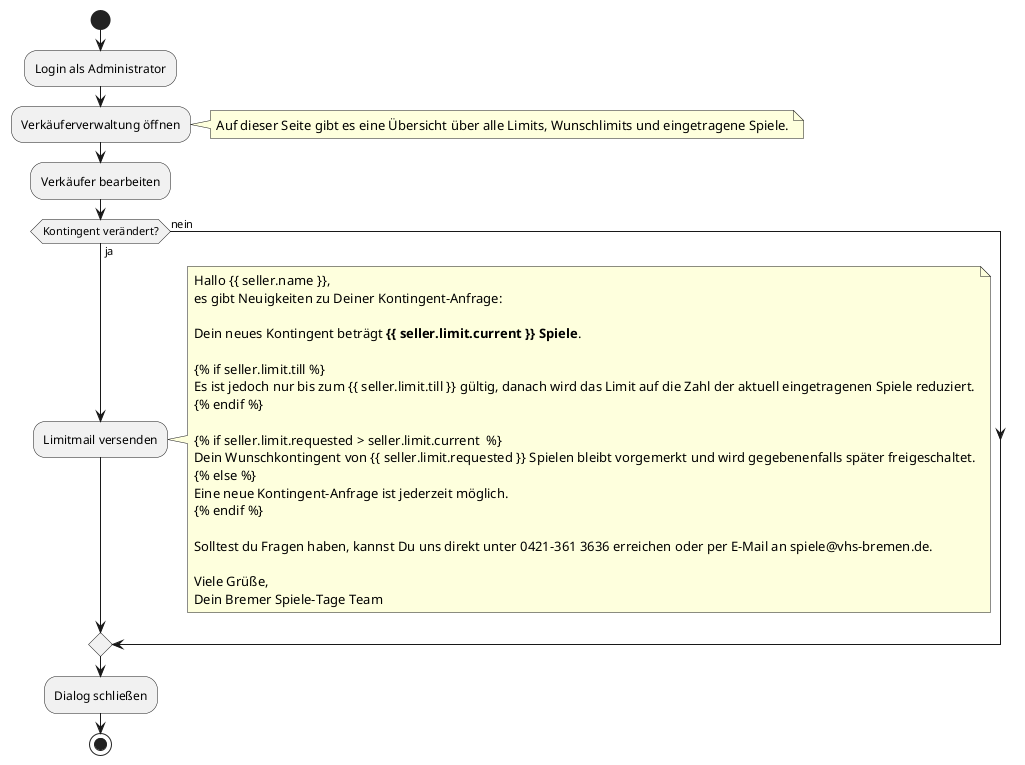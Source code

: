 @startuml

start

:Login als Administrator;

:Verkäuferverwaltung öffnen;
note right
  Auf dieser Seite gibt es eine Übersicht über alle Limits, Wunschlimits und eingetragene Spiele.
endnote

:Verkäufer bearbeiten;

if (Kontingent verändert?) then (nein)

else (ja)

  :Limitmail versenden;
  note right
    Hallo {{ seller.name }},
    es gibt Neuigkeiten zu Deiner Kontingent-Anfrage:

    Dein neues Kontingent beträgt <b>{{ seller.limit.current }} Spiele</b>.

    {% if seller.limit.till %}
    Es ist jedoch nur bis zum {{ seller.limit.till }} gültig, danach wird das Limit auf die Zahl der aktuell eingetragenen Spiele reduziert.
    {% endif %}

    {% if seller.limit.requested > seller.limit.current  %}
    Dein Wunschkontingent von {{ seller.limit.requested }} Spielen bleibt vorgemerkt und wird gegebenenfalls später freigeschaltet.
    {% else %}
    Eine neue Kontingent-Anfrage ist jederzeit möglich.
    {% endif %}

    Solltest du Fragen haben, kannst Du uns direkt unter 0421-361 3636 erreichen oder per E-Mail an spiele@vhs-bremen.de.

    Viele Grüße,
    Dein Bremer Spiele-Tage Team
  endnote

endif

:Dialog schließen;

stop

@enduml
